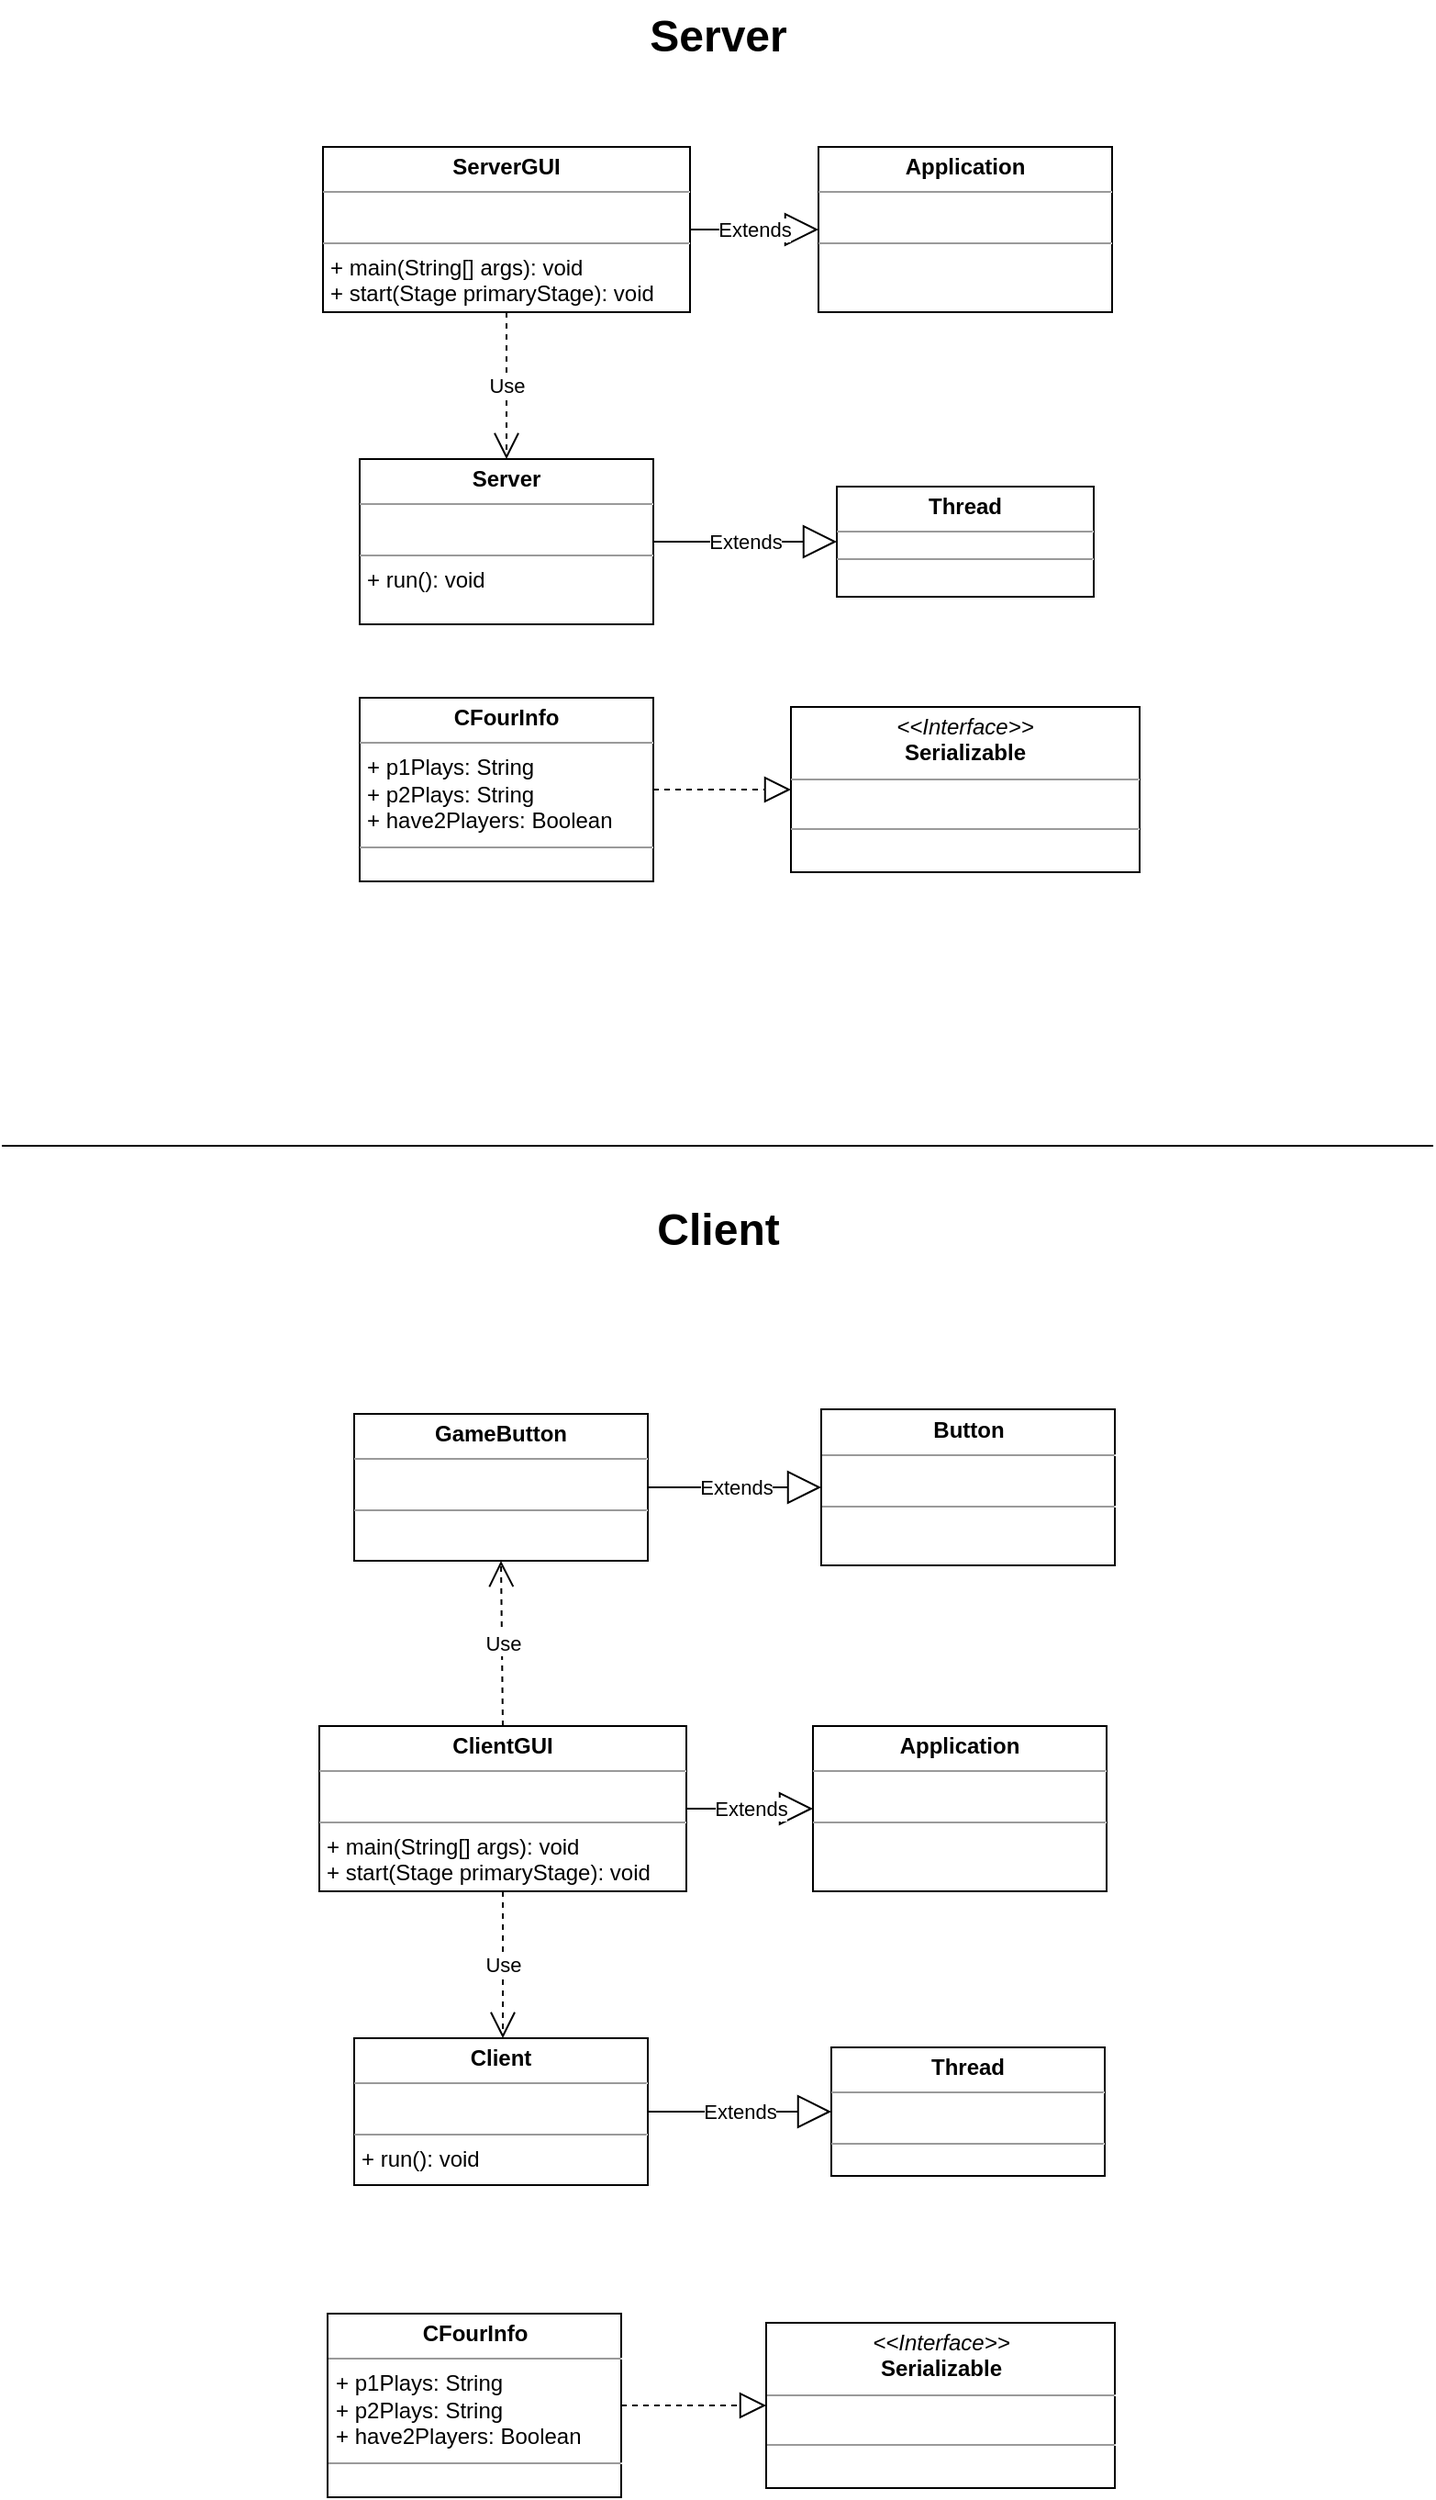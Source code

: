 <mxfile version="20.3.0" type="device"><diagram id="8ni0iTDzKRioYdhCJVki" name="Page-1"><mxGraphModel dx="719" dy="1049" grid="1" gridSize="10" guides="1" tooltips="1" connect="1" arrows="1" fold="1" page="1" pageScale="1" pageWidth="827" pageHeight="1169" math="0" shadow="0"><root><mxCell id="0"/><mxCell id="1" parent="0"/><mxCell id="rX562qMSx4EI3uVmImvO-17" value="&lt;p style=&quot;margin:0px;margin-top:4px;text-align:center;&quot;&gt;&lt;b&gt;ServerGUI&lt;/b&gt;&lt;/p&gt;&lt;hr size=&quot;1&quot;&gt;&lt;p style=&quot;margin:0px;margin-left:4px;&quot;&gt;&lt;br&gt;&lt;/p&gt;&lt;hr size=&quot;1&quot;&gt;&lt;p style=&quot;margin:0px;margin-left:4px;&quot;&gt;+&amp;nbsp;main(String[] args): void&lt;/p&gt;&lt;p style=&quot;margin:0px;margin-left:4px;&quot;&gt;+&amp;nbsp;start(Stage primaryStage): void&lt;/p&gt;" style="verticalAlign=top;align=left;overflow=fill;fontSize=12;fontFamily=Helvetica;html=1;" vertex="1" parent="1"><mxGeometry x="199" y="100" width="200" height="90" as="geometry"/></mxCell><mxCell id="rX562qMSx4EI3uVmImvO-18" value="&lt;p style=&quot;margin:0px;margin-top:4px;text-align:center;&quot;&gt;&lt;b&gt;Application&lt;/b&gt;&lt;/p&gt;&lt;hr size=&quot;1&quot;&gt;&lt;p style=&quot;margin:0px;margin-left:4px;&quot;&gt;&lt;br&gt;&lt;/p&gt;&lt;hr size=&quot;1&quot;&gt;&lt;p style=&quot;margin:0px;margin-left:4px;&quot;&gt;&lt;br&gt;&lt;/p&gt;" style="verticalAlign=top;align=left;overflow=fill;fontSize=12;fontFamily=Helvetica;html=1;" vertex="1" parent="1"><mxGeometry x="469" y="100" width="160" height="90" as="geometry"/></mxCell><mxCell id="rX562qMSx4EI3uVmImvO-19" value="Extends" style="endArrow=block;endSize=16;endFill=0;html=1;rounded=0;exitX=1;exitY=0.5;exitDx=0;exitDy=0;entryX=0;entryY=0.5;entryDx=0;entryDy=0;" edge="1" parent="1" source="rX562qMSx4EI3uVmImvO-17" target="rX562qMSx4EI3uVmImvO-18"><mxGeometry width="160" relative="1" as="geometry"><mxPoint x="439" y="500" as="sourcePoint"/><mxPoint x="599" y="500" as="targetPoint"/></mxGeometry></mxCell><mxCell id="rX562qMSx4EI3uVmImvO-20" value="&lt;p style=&quot;margin:0px;margin-top:4px;text-align:center;&quot;&gt;&lt;b&gt;Server&lt;/b&gt;&lt;/p&gt;&lt;hr size=&quot;1&quot;&gt;&lt;p style=&quot;margin:0px;margin-left:4px;&quot;&gt;&lt;br&gt;&lt;/p&gt;&lt;hr size=&quot;1&quot;&gt;&lt;p style=&quot;margin:0px;margin-left:4px;&quot;&gt;+ run(): void&lt;/p&gt;" style="verticalAlign=top;align=left;overflow=fill;fontSize=12;fontFamily=Helvetica;html=1;" vertex="1" parent="1"><mxGeometry x="219" y="270" width="160" height="90" as="geometry"/></mxCell><mxCell id="rX562qMSx4EI3uVmImvO-24" value="&lt;p style=&quot;margin:0px;margin-top:4px;text-align:center;&quot;&gt;&lt;b&gt;Thread&lt;/b&gt;&lt;/p&gt;&lt;hr size=&quot;1&quot;&gt;&lt;div style=&quot;height:2px;&quot;&gt;&lt;/div&gt;&lt;hr size=&quot;1&quot;&gt;&lt;div style=&quot;height:2px;&quot;&gt;&lt;/div&gt;" style="verticalAlign=top;align=left;overflow=fill;fontSize=12;fontFamily=Helvetica;html=1;" vertex="1" parent="1"><mxGeometry x="479" y="285" width="140" height="60" as="geometry"/></mxCell><mxCell id="rX562qMSx4EI3uVmImvO-25" value="Extends" style="endArrow=block;endSize=16;endFill=0;html=1;rounded=0;exitX=1;exitY=0.5;exitDx=0;exitDy=0;entryX=0;entryY=0.5;entryDx=0;entryDy=0;" edge="1" parent="1" source="rX562qMSx4EI3uVmImvO-20" target="rX562qMSx4EI3uVmImvO-24"><mxGeometry width="160" relative="1" as="geometry"><mxPoint x="439" y="500" as="sourcePoint"/><mxPoint x="599" y="500" as="targetPoint"/></mxGeometry></mxCell><mxCell id="rX562qMSx4EI3uVmImvO-26" value="Use" style="endArrow=open;endSize=12;dashed=1;html=1;rounded=0;exitX=0.5;exitY=1;exitDx=0;exitDy=0;entryX=0.5;entryY=0;entryDx=0;entryDy=0;" edge="1" parent="1" source="rX562qMSx4EI3uVmImvO-17" target="rX562qMSx4EI3uVmImvO-20"><mxGeometry width="160" relative="1" as="geometry"><mxPoint x="439" y="500" as="sourcePoint"/><mxPoint x="599" y="500" as="targetPoint"/></mxGeometry></mxCell><mxCell id="rX562qMSx4EI3uVmImvO-27" value="&lt;p style=&quot;margin:0px;margin-top:4px;text-align:center;&quot;&gt;&lt;b&gt;CFourInfo&lt;/b&gt;&lt;/p&gt;&lt;hr size=&quot;1&quot;&gt;&lt;p style=&quot;margin:0px;margin-left:4px;&quot;&gt;+ p1Plays: String&lt;/p&gt;&lt;p style=&quot;margin:0px;margin-left:4px;&quot;&gt;+ p2Plays: String&lt;/p&gt;&lt;p style=&quot;margin:0px;margin-left:4px;&quot;&gt;+ have2Players: Boolean&lt;/p&gt;&lt;hr size=&quot;1&quot;&gt;&lt;p style=&quot;margin:0px;margin-left:4px;&quot;&gt;&lt;br&gt;&lt;/p&gt;" style="verticalAlign=top;align=left;overflow=fill;fontSize=12;fontFamily=Helvetica;html=1;" vertex="1" parent="1"><mxGeometry x="219" y="400" width="160" height="100" as="geometry"/></mxCell><mxCell id="rX562qMSx4EI3uVmImvO-28" value="&lt;p style=&quot;margin:0px;margin-top:4px;text-align:center;&quot;&gt;&lt;i&gt;&amp;lt;&amp;lt;Interface&amp;gt;&amp;gt;&lt;/i&gt;&lt;br&gt;&lt;b&gt;Serializable&lt;/b&gt;&lt;/p&gt;&lt;hr size=&quot;1&quot;&gt;&lt;p style=&quot;margin:0px;margin-left:4px;&quot;&gt;&lt;br&gt;&lt;/p&gt;&lt;hr size=&quot;1&quot;&gt;&lt;p style=&quot;margin:0px;margin-left:4px;&quot;&gt;&lt;br&gt;&lt;/p&gt;" style="verticalAlign=top;align=left;overflow=fill;fontSize=12;fontFamily=Helvetica;html=1;" vertex="1" parent="1"><mxGeometry x="454" y="405" width="190" height="90" as="geometry"/></mxCell><mxCell id="rX562qMSx4EI3uVmImvO-30" value="" style="endArrow=block;dashed=1;endFill=0;endSize=12;html=1;rounded=0;exitX=1;exitY=0.5;exitDx=0;exitDy=0;entryX=0;entryY=0.5;entryDx=0;entryDy=0;" edge="1" parent="1" source="rX562qMSx4EI3uVmImvO-27" target="rX562qMSx4EI3uVmImvO-28"><mxGeometry width="160" relative="1" as="geometry"><mxPoint x="280" y="480" as="sourcePoint"/><mxPoint x="440" y="480" as="targetPoint"/></mxGeometry></mxCell><mxCell id="rX562qMSx4EI3uVmImvO-31" value="" style="line;strokeWidth=1;fillColor=none;align=left;verticalAlign=middle;spacingTop=-1;spacingLeft=3;spacingRight=3;rotatable=0;labelPosition=right;points=[];portConstraint=eastwest;strokeColor=inherit;" vertex="1" parent="1"><mxGeometry x="24" y="640" width="780" height="8" as="geometry"/></mxCell><mxCell id="rX562qMSx4EI3uVmImvO-32" value="Server" style="text;strokeColor=none;fillColor=none;html=1;fontSize=24;fontStyle=1;verticalAlign=middle;align=center;" vertex="1" parent="1"><mxGeometry x="364" y="20" width="100" height="40" as="geometry"/></mxCell><mxCell id="rX562qMSx4EI3uVmImvO-33" value="Client" style="text;strokeColor=none;fillColor=none;html=1;fontSize=24;fontStyle=1;verticalAlign=middle;align=center;" vertex="1" parent="1"><mxGeometry x="364" y="670" width="100" height="40" as="geometry"/></mxCell><mxCell id="rX562qMSx4EI3uVmImvO-34" value="&lt;p style=&quot;margin:0px;margin-top:4px;text-align:center;&quot;&gt;&lt;b&gt;ClientGUI&lt;/b&gt;&lt;/p&gt;&lt;hr size=&quot;1&quot;&gt;&lt;p style=&quot;margin:0px;margin-left:4px;&quot;&gt;&lt;br&gt;&lt;/p&gt;&lt;hr size=&quot;1&quot;&gt;&lt;p style=&quot;margin:0px;margin-left:4px;&quot;&gt;+&amp;nbsp;&lt;span style=&quot;background-color: initial;&quot;&gt;main(String[] args): void&lt;/span&gt;&lt;/p&gt;&lt;p style=&quot;margin: 0px 0px 0px 4px;&quot;&gt;+&amp;nbsp;start(Stage primaryStage): void&lt;/p&gt;" style="verticalAlign=top;align=left;overflow=fill;fontSize=12;fontFamily=Helvetica;html=1;" vertex="1" parent="1"><mxGeometry x="197" y="960" width="200" height="90" as="geometry"/></mxCell><mxCell id="rX562qMSx4EI3uVmImvO-35" value="&lt;p style=&quot;margin:0px;margin-top:4px;text-align:center;&quot;&gt;&lt;b&gt;Application&lt;/b&gt;&lt;/p&gt;&lt;hr size=&quot;1&quot;&gt;&lt;p style=&quot;margin:0px;margin-left:4px;&quot;&gt;&lt;br&gt;&lt;/p&gt;&lt;hr size=&quot;1&quot;&gt;&lt;p style=&quot;margin:0px;margin-left:4px;&quot;&gt;&lt;br&gt;&lt;/p&gt;" style="verticalAlign=top;align=left;overflow=fill;fontSize=12;fontFamily=Helvetica;html=1;" vertex="1" parent="1"><mxGeometry x="466" y="960" width="160" height="90" as="geometry"/></mxCell><mxCell id="rX562qMSx4EI3uVmImvO-36" value="Extends" style="endArrow=block;endSize=16;endFill=0;html=1;rounded=0;exitX=1;exitY=0.5;exitDx=0;exitDy=0;entryX=0;entryY=0.5;entryDx=0;entryDy=0;" edge="1" parent="1" source="rX562qMSx4EI3uVmImvO-34" target="rX562qMSx4EI3uVmImvO-35"><mxGeometry width="160" relative="1" as="geometry"><mxPoint x="337" y="910" as="sourcePoint"/><mxPoint x="497" y="910" as="targetPoint"/></mxGeometry></mxCell><mxCell id="rX562qMSx4EI3uVmImvO-37" value="&lt;p style=&quot;margin:0px;margin-top:4px;text-align:center;&quot;&gt;&lt;b&gt;Client&lt;/b&gt;&lt;/p&gt;&lt;hr size=&quot;1&quot;&gt;&lt;p style=&quot;margin:0px;margin-left:4px;&quot;&gt;&lt;br&gt;&lt;/p&gt;&lt;hr size=&quot;1&quot;&gt;&lt;p style=&quot;margin:0px;margin-left:4px;&quot;&gt;+ run(): void&lt;/p&gt;" style="verticalAlign=top;align=left;overflow=fill;fontSize=12;fontFamily=Helvetica;html=1;" vertex="1" parent="1"><mxGeometry x="216" y="1130" width="160" height="80" as="geometry"/></mxCell><mxCell id="rX562qMSx4EI3uVmImvO-38" value="&lt;p style=&quot;margin:0px;margin-top:4px;text-align:center;&quot;&gt;&lt;b&gt;Thread&lt;/b&gt;&lt;/p&gt;&lt;hr size=&quot;1&quot;&gt;&lt;p style=&quot;margin:0px;margin-left:4px;&quot;&gt;&lt;br&gt;&lt;/p&gt;&lt;hr size=&quot;1&quot;&gt;&lt;p style=&quot;margin:0px;margin-left:4px;&quot;&gt;&lt;br&gt;&lt;/p&gt;" style="verticalAlign=top;align=left;overflow=fill;fontSize=12;fontFamily=Helvetica;html=1;" vertex="1" parent="1"><mxGeometry x="476" y="1135" width="149" height="70" as="geometry"/></mxCell><mxCell id="rX562qMSx4EI3uVmImvO-39" value="Extends" style="endArrow=block;endSize=16;endFill=0;html=1;rounded=0;exitX=1;exitY=0.5;exitDx=0;exitDy=0;entryX=0;entryY=0.5;entryDx=0;entryDy=0;" edge="1" parent="1" source="rX562qMSx4EI3uVmImvO-37" target="rX562qMSx4EI3uVmImvO-38"><mxGeometry width="160" relative="1" as="geometry"><mxPoint x="327" y="910" as="sourcePoint"/><mxPoint x="487" y="910" as="targetPoint"/></mxGeometry></mxCell><mxCell id="rX562qMSx4EI3uVmImvO-40" value="Use" style="endArrow=open;endSize=12;dashed=1;html=1;rounded=0;exitX=0.5;exitY=1;exitDx=0;exitDy=0;" edge="1" parent="1" source="rX562qMSx4EI3uVmImvO-34"><mxGeometry width="160" relative="1" as="geometry"><mxPoint x="327" y="910" as="sourcePoint"/><mxPoint x="297" y="1130" as="targetPoint"/></mxGeometry></mxCell><mxCell id="rX562qMSx4EI3uVmImvO-41" value="&lt;p style=&quot;margin:0px;margin-top:4px;text-align:center;&quot;&gt;&lt;b&gt;GameButton&lt;/b&gt;&lt;/p&gt;&lt;hr size=&quot;1&quot;&gt;&lt;p style=&quot;margin:0px;margin-left:4px;&quot;&gt;&lt;br&gt;&lt;/p&gt;&lt;hr size=&quot;1&quot;&gt;&lt;p style=&quot;margin:0px;margin-left:4px;&quot;&gt;&lt;br&gt;&lt;/p&gt;" style="verticalAlign=top;align=left;overflow=fill;fontSize=12;fontFamily=Helvetica;html=1;" vertex="1" parent="1"><mxGeometry x="216" y="790" width="160" height="80" as="geometry"/></mxCell><mxCell id="rX562qMSx4EI3uVmImvO-42" value="&lt;p style=&quot;margin:0px;margin-top:4px;text-align:center;&quot;&gt;&lt;b&gt;Button&lt;/b&gt;&lt;/p&gt;&lt;hr size=&quot;1&quot;&gt;&lt;p style=&quot;margin:0px;margin-left:4px;&quot;&gt;&lt;br&gt;&lt;/p&gt;&lt;hr size=&quot;1&quot;&gt;&lt;p style=&quot;margin:0px;margin-left:4px;&quot;&gt;&lt;br&gt;&lt;/p&gt;" style="verticalAlign=top;align=left;overflow=fill;fontSize=12;fontFamily=Helvetica;html=1;" vertex="1" parent="1"><mxGeometry x="470.5" y="787.5" width="160" height="85" as="geometry"/></mxCell><mxCell id="rX562qMSx4EI3uVmImvO-44" value="Extends" style="endArrow=block;endSize=16;endFill=0;html=1;rounded=0;exitX=1;exitY=0.5;exitDx=0;exitDy=0;entryX=0;entryY=0.5;entryDx=0;entryDy=0;" edge="1" parent="1" source="rX562qMSx4EI3uVmImvO-41" target="rX562qMSx4EI3uVmImvO-42"><mxGeometry width="160" relative="1" as="geometry"><mxPoint x="328" y="1070" as="sourcePoint"/><mxPoint x="488" y="1070" as="targetPoint"/></mxGeometry></mxCell><mxCell id="rX562qMSx4EI3uVmImvO-45" value="Use" style="endArrow=open;endSize=12;dashed=1;html=1;rounded=0;exitX=0.5;exitY=0;exitDx=0;exitDy=0;entryX=0.5;entryY=1;entryDx=0;entryDy=0;" edge="1" parent="1" source="rX562qMSx4EI3uVmImvO-34" target="rX562qMSx4EI3uVmImvO-41"><mxGeometry width="160" relative="1" as="geometry"><mxPoint x="328" y="1070" as="sourcePoint"/><mxPoint x="488" y="1070" as="targetPoint"/></mxGeometry></mxCell><mxCell id="rX562qMSx4EI3uVmImvO-46" value="&lt;p style=&quot;margin:0px;margin-top:4px;text-align:center;&quot;&gt;&lt;b&gt;CFourInfo&lt;/b&gt;&lt;/p&gt;&lt;hr size=&quot;1&quot;&gt;&lt;p style=&quot;margin:0px;margin-left:4px;&quot;&gt;+ p1Plays: String&lt;/p&gt;&lt;p style=&quot;margin:0px;margin-left:4px;&quot;&gt;+ p2Plays: String&lt;/p&gt;&lt;p style=&quot;margin:0px;margin-left:4px;&quot;&gt;+ have2Players: Boolean&lt;/p&gt;&lt;hr size=&quot;1&quot;&gt;&lt;p style=&quot;margin:0px;margin-left:4px;&quot;&gt;&lt;br&gt;&lt;/p&gt;" style="verticalAlign=top;align=left;overflow=fill;fontSize=12;fontFamily=Helvetica;html=1;" vertex="1" parent="1"><mxGeometry x="201.5" y="1280" width="160" height="100" as="geometry"/></mxCell><mxCell id="rX562qMSx4EI3uVmImvO-47" value="&lt;p style=&quot;margin:0px;margin-top:4px;text-align:center;&quot;&gt;&lt;i&gt;&amp;lt;&amp;lt;Interface&amp;gt;&amp;gt;&lt;/i&gt;&lt;br&gt;&lt;b&gt;Serializable&lt;/b&gt;&lt;/p&gt;&lt;hr size=&quot;1&quot;&gt;&lt;p style=&quot;margin:0px;margin-left:4px;&quot;&gt;&lt;br&gt;&lt;/p&gt;&lt;hr size=&quot;1&quot;&gt;&lt;p style=&quot;margin:0px;margin-left:4px;&quot;&gt;&lt;br&gt;&lt;/p&gt;" style="verticalAlign=top;align=left;overflow=fill;fontSize=12;fontFamily=Helvetica;html=1;" vertex="1" parent="1"><mxGeometry x="440.5" y="1285" width="190" height="90" as="geometry"/></mxCell><mxCell id="rX562qMSx4EI3uVmImvO-48" value="" style="endArrow=block;dashed=1;endFill=0;endSize=12;html=1;rounded=0;exitX=1;exitY=0.5;exitDx=0;exitDy=0;entryX=0;entryY=0.5;entryDx=0;entryDy=0;" edge="1" parent="1" source="rX562qMSx4EI3uVmImvO-46" target="rX562qMSx4EI3uVmImvO-47"><mxGeometry width="160" relative="1" as="geometry"><mxPoint x="262.5" y="1360" as="sourcePoint"/><mxPoint x="422.5" y="1360" as="targetPoint"/></mxGeometry></mxCell></root></mxGraphModel></diagram></mxfile>